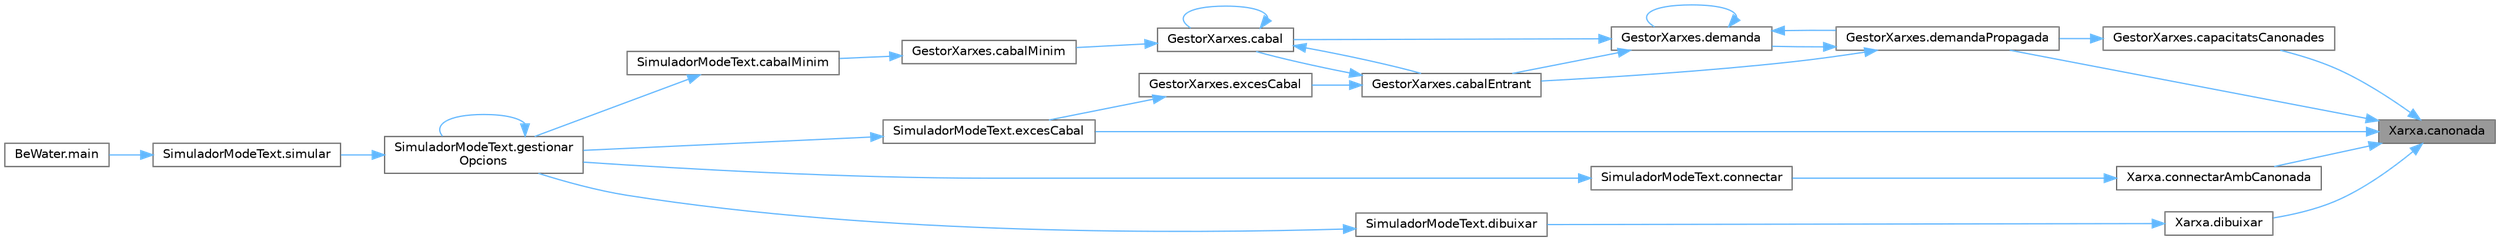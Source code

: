 digraph "Xarxa.canonada"
{
 // LATEX_PDF_SIZE
  bgcolor="transparent";
  edge [fontname=Helvetica,fontsize=10,labelfontname=Helvetica,labelfontsize=10];
  node [fontname=Helvetica,fontsize=10,shape=box,height=0.2,width=0.4];
  rankdir="RL";
  Node1 [id="Node000001",label="Xarxa.canonada",height=0.2,width=0.4,color="gray40", fillcolor="grey60", style="filled", fontcolor="black",tooltip="Retorna la Canonada amb identificador id."];
  Node1 -> Node2 [id="edge1_Node000001_Node000002",dir="back",color="steelblue1",style="solid",tooltip=" "];
  Node2 [id="Node000002",label="GestorXarxes.capacitatsCanonades",height=0.2,width=0.4,color="grey40", fillcolor="white", style="filled",URL="$class_gestor_xarxes.html#aaf523c4af1260742655f8ef5e9f9c8b1",tooltip="Suma de les capacitats d'un conjunt de canonades."];
  Node2 -> Node3 [id="edge2_Node000002_Node000003",dir="back",color="steelblue1",style="solid",tooltip=" "];
  Node3 [id="Node000003",label="GestorXarxes.demandaPropagada",height=0.2,width=0.4,color="grey40", fillcolor="white", style="filled",URL="$class_gestor_xarxes.html#a141310563b797be729ed808031d21ca6",tooltip="Demanda propagada d'una canonada."];
  Node3 -> Node4 [id="edge3_Node000003_Node000004",dir="back",color="steelblue1",style="solid",tooltip=" "];
  Node4 [id="Node000004",label="GestorXarxes.cabalEntrant",height=0.2,width=0.4,color="grey40", fillcolor="white", style="filled",URL="$class_gestor_xarxes.html#aeac5b969c6b5a34ebcf0701a90a65e95",tooltip="Cabal teòric d'una canonada."];
  Node4 -> Node5 [id="edge4_Node000004_Node000005",dir="back",color="steelblue1",style="solid",tooltip=" "];
  Node5 [id="Node000005",label="GestorXarxes.cabal",height=0.2,width=0.4,color="grey40", fillcolor="white", style="filled",URL="$class_gestor_xarxes.html#a9031778fbddcb72d167dea81a0a977c6",tooltip="Cabal teòric d'un node."];
  Node5 -> Node5 [id="edge5_Node000005_Node000005",dir="back",color="steelblue1",style="solid",tooltip=" "];
  Node5 -> Node4 [id="edge6_Node000005_Node000004",dir="back",color="steelblue1",style="solid",tooltip=" "];
  Node5 -> Node6 [id="edge7_Node000005_Node000006",dir="back",color="steelblue1",style="solid",tooltip=" "];
  Node6 [id="Node000006",label="GestorXarxes.cabalMinim",height=0.2,width=0.4,color="grey40", fillcolor="white", style="filled",URL="$class_gestor_xarxes.html#ad6c1adeced5adf43b6ac8be94abf68a0",tooltip="Cabal mínim donat un percentatge."];
  Node6 -> Node7 [id="edge8_Node000006_Node000007",dir="back",color="steelblue1",style="solid",tooltip=" "];
  Node7 [id="Node000007",label="SimuladorModeText.cabalMinim",height=0.2,width=0.4,color="grey40", fillcolor="white", style="filled",URL="$class_simulador_mode_text.html#a0e4d72561d132a11044589447c23d3d8",tooltip="Cabal mínim necessari."];
  Node7 -> Node8 [id="edge9_Node000007_Node000008",dir="back",color="steelblue1",style="solid",tooltip=" "];
  Node8 [id="Node000008",label="SimuladorModeText.gestionar\lOpcions",height=0.2,width=0.4,color="grey40", fillcolor="white", style="filled",URL="$class_simulador_mode_text.html#ad825174bb70177d36d5160f120ac4671",tooltip="Gestiona les diferents opcions segons la línia llegida del fitxer d'entrada."];
  Node8 -> Node8 [id="edge10_Node000008_Node000008",dir="back",color="steelblue1",style="solid",tooltip=" "];
  Node8 -> Node9 [id="edge11_Node000008_Node000009",dir="back",color="steelblue1",style="solid",tooltip=" "];
  Node9 [id="Node000009",label="SimuladorModeText.simular",height=0.2,width=0.4,color="grey40", fillcolor="white", style="filled",URL="$class_simulador_mode_text.html#a62dce49bcb5f4c19336a480e36fc1247",tooltip="Simula operacions sobre una xarxa de distribució d'aigua a partir d'un fitxer d'entrada."];
  Node9 -> Node10 [id="edge12_Node000009_Node000010",dir="back",color="steelblue1",style="solid",tooltip=" "];
  Node10 [id="Node000010",label="BeWater.main",height=0.2,width=0.4,color="grey40", fillcolor="white", style="filled",URL="$class_be_water.html#aa8aad185395e8f524e8b46d8317e5590",tooltip="Envia els paràmetres necessàris per començar la simulació"];
  Node4 -> Node11 [id="edge13_Node000004_Node000011",dir="back",color="steelblue1",style="solid",tooltip=" "];
  Node11 [id="Node000011",label="GestorXarxes.excesCabal",height=0.2,width=0.4,color="grey40", fillcolor="white", style="filled",URL="$class_gestor_xarxes.html#a2d031e7e8c22ebd00a29beb9bf5a0124",tooltip="Excés de cabal de les canonades."];
  Node11 -> Node12 [id="edge14_Node000011_Node000012",dir="back",color="steelblue1",style="solid",tooltip=" "];
  Node12 [id="Node000012",label="SimuladorModeText.excesCabal",height=0.2,width=0.4,color="grey40", fillcolor="white", style="filled",URL="$class_simulador_mode_text.html#a03c63116b6a2ff5858bd1d9d2f41e3b5",tooltip="Detecta les canonades amb excés de cabal."];
  Node12 -> Node8 [id="edge15_Node000012_Node000008",dir="back",color="steelblue1",style="solid",tooltip=" "];
  Node3 -> Node13 [id="edge16_Node000003_Node000013",dir="back",color="steelblue1",style="solid",tooltip=" "];
  Node13 [id="Node000013",label="GestorXarxes.demanda",height=0.2,width=0.4,color="grey40", fillcolor="white", style="filled",URL="$class_gestor_xarxes.html#ab9984f73e77d89ef2def94a6978268a3",tooltip="Demanda teòrica d'un node."];
  Node13 -> Node5 [id="edge17_Node000013_Node000005",dir="back",color="steelblue1",style="solid",tooltip=" "];
  Node13 -> Node4 [id="edge18_Node000013_Node000004",dir="back",color="steelblue1",style="solid",tooltip=" "];
  Node13 -> Node13 [id="edge19_Node000013_Node000013",dir="back",color="steelblue1",style="solid",tooltip=" "];
  Node13 -> Node3 [id="edge20_Node000013_Node000003",dir="back",color="steelblue1",style="solid",tooltip=" "];
  Node1 -> Node14 [id="edge21_Node000001_Node000014",dir="back",color="steelblue1",style="solid",tooltip=" "];
  Node14 [id="Node000014",label="Xarxa.connectarAmbCanonada",height=0.2,width=0.4,color="grey40", fillcolor="white", style="filled",URL="$class_xarxa.html#af4694a30b4eddbad19cad92a531881ac",tooltip="Connectar 2 nodes."];
  Node14 -> Node15 [id="edge22_Node000014_Node000015",dir="back",color="steelblue1",style="solid",tooltip=" "];
  Node15 [id="Node000015",label="SimuladorModeText.connectar",height=0.2,width=0.4,color="grey40", fillcolor="white", style="filled",URL="$class_simulador_mode_text.html#a944cb085577b96d8b493246a5de993f3",tooltip="Connecta dos nodes de la xarxa amb una canonada."];
  Node15 -> Node8 [id="edge23_Node000015_Node000008",dir="back",color="steelblue1",style="solid",tooltip=" "];
  Node1 -> Node3 [id="edge24_Node000001_Node000003",dir="back",color="steelblue1",style="solid",tooltip=" "];
  Node1 -> Node16 [id="edge25_Node000001_Node000016",dir="back",color="steelblue1",style="solid",tooltip=" "];
  Node16 [id="Node000016",label="Xarxa.dibuixar",height=0.2,width=0.4,color="grey40", fillcolor="white", style="filled",URL="$class_xarxa.html#a644452390beb298a9a47f5e074c9a353",tooltip="Dibuixar xarxa."];
  Node16 -> Node17 [id="edge26_Node000016_Node000017",dir="back",color="steelblue1",style="solid",tooltip=" "];
  Node17 [id="Node000017",label="SimuladorModeText.dibuixar",height=0.2,width=0.4,color="grey40", fillcolor="white", style="filled",URL="$class_simulador_mode_text.html#af8504b933e29d1ed508f0b800a57843e",tooltip="Dibuixar xarxa."];
  Node17 -> Node8 [id="edge27_Node000017_Node000008",dir="back",color="steelblue1",style="solid",tooltip=" "];
  Node1 -> Node12 [id="edge28_Node000001_Node000012",dir="back",color="steelblue1",style="solid",tooltip=" "];
}
